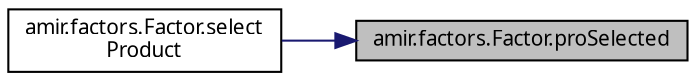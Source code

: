 digraph "amir.factors.Factor.proSelected"
{
 // LATEX_PDF_SIZE
  edge [fontname="FreeSans.ttf",fontsize="10",labelfontname="FreeSans.ttf",labelfontsize="10"];
  node [fontname="FreeSans.ttf",fontsize="10",shape=record];
  rankdir="RL";
  Node1 [label="amir.factors.Factor.proSelected",height=0.2,width=0.4,color="black", fillcolor="grey75", style="filled", fontcolor="black",tooltip=" "];
  Node1 -> Node2 [dir="back",color="midnightblue",fontsize="10",style="solid",fontname="FreeSans.ttf"];
  Node2 [label="amir.factors.Factor.select\lProduct",height=0.2,width=0.4,color="black", fillcolor="white", style="filled",URL="$classamir_1_1factors_1_1_factor.html#aed4d4cc5e0313c4bd737bb663da2a445",tooltip=" "];
}
